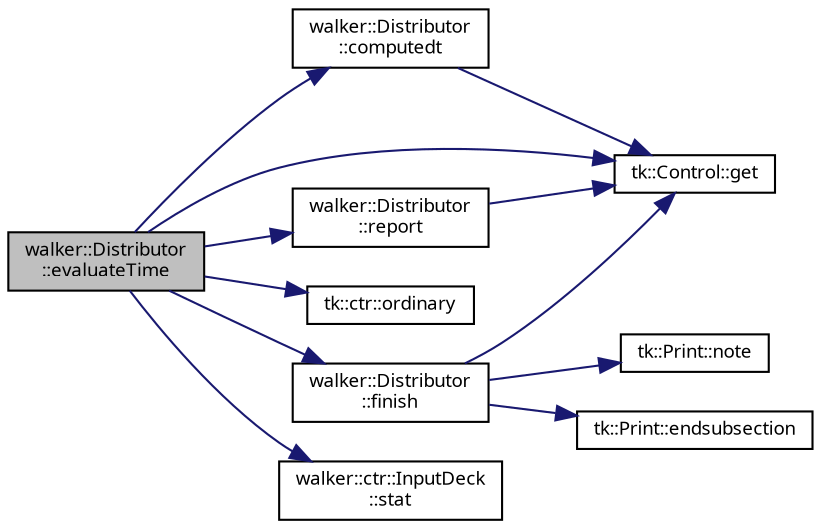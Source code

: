 digraph "walker::Distributor::evaluateTime"
{
 // INTERACTIVE_SVG=YES
  bgcolor="transparent";
  edge [fontname="sans-serif",fontsize="9",labelfontname="sans-serif",labelfontsize="9"];
  node [fontname="sans-serif",fontsize="9",shape=record];
  rankdir="LR";
  Node1 [label="walker::Distributor\l::evaluateTime",height=0.2,width=0.4,color="black", fillcolor="grey75", style="filled", fontcolor="black"];
  Node1 -> Node2 [color="midnightblue",fontsize="9",style="solid",fontname="sans-serif"];
  Node2 [label="walker::Distributor\l::computedt",height=0.2,width=0.4,color="black",URL="$classwalker_1_1_distributor.html#a9c9f7e64314dd6ceac753211a4f726b4",tooltip="Compute size of next time step. "];
  Node2 -> Node3 [color="midnightblue",fontsize="9",style="solid",fontname="sans-serif"];
  Node3 [label="tk::Control::get",height=0.2,width=0.4,color="black",URL="$classtk_1_1_control.html#a85c14acef1b9de96946fcf2ab7c08721",tooltip="Const-ref accessor to single element at 1st level. "];
  Node1 -> Node4 [color="midnightblue",fontsize="9",style="solid",fontname="sans-serif"];
  Node4 [label="walker::Distributor\l::finish",height=0.2,width=0.4,color="black",URL="$classwalker_1_1_distributor.html#a47e049f25139fe701a45a1e0bbe3c6c5",tooltip="Normal finish of time stepping. "];
  Node4 -> Node3 [color="midnightblue",fontsize="9",style="solid",fontname="sans-serif"];
  Node4 -> Node5 [color="midnightblue",fontsize="9",style="solid",fontname="sans-serif"];
  Node5 [label="tk::Print::endsubsection",height=0.2,width=0.4,color="black",URL="$classtk_1_1_print.html#ae4b58bc31ef42dbee41b47f2209ace96"];
  Node4 -> Node6 [color="midnightblue",fontsize="9",style="solid",fontname="sans-serif"];
  Node6 [label="tk::Print::note",height=0.2,width=0.4,color="black",URL="$classtk_1_1_print.html#aa578953fd848dccef867253eb0955a26"];
  Node1 -> Node3 [color="midnightblue",fontsize="9",style="solid",fontname="sans-serif"];
  Node1 -> Node7 [color="midnightblue",fontsize="9",style="solid",fontname="sans-serif"];
  Node7 [label="tk::ctr::ordinary",height=0.2,width=0.4,color="black",URL="$namespacetk_1_1ctr.html#aae2d07ed29fba66bd94e602368f54286",tooltip="Find out if a vector of Terms only contains ordinary moment terms. "];
  Node1 -> Node8 [color="midnightblue",fontsize="9",style="solid",fontname="sans-serif"];
  Node8 [label="walker::Distributor\l::report",height=0.2,width=0.4,color="black",URL="$classwalker_1_1_distributor.html#abb54043fad14a8348d4179c126b2dc3d",tooltip="Print out one-liner report on time step. "];
  Node8 -> Node3 [color="midnightblue",fontsize="9",style="solid",fontname="sans-serif"];
  Node1 -> Node9 [color="midnightblue",fontsize="9",style="solid",fontname="sans-serif"];
  Node9 [label="walker::ctr::InputDeck\l::stat",height=0.2,width=0.4,color="black",URL="$classwalker_1_1ctr_1_1_input_deck.html#aa84c485b1b3bc5d7a4350710f40a56f3"];
}
